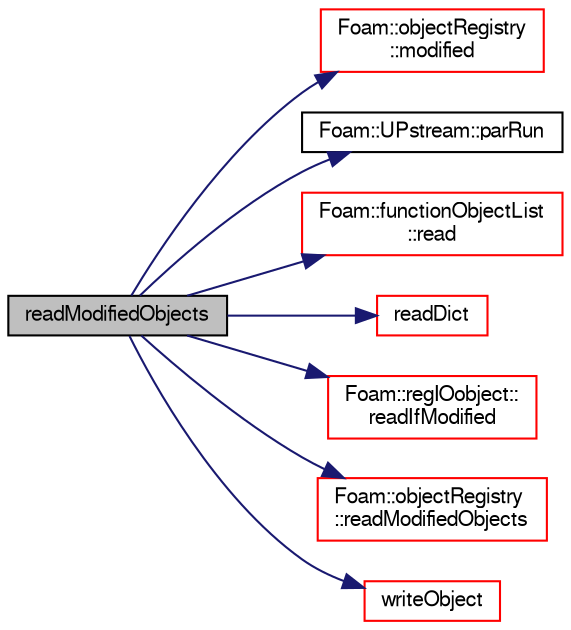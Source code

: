 digraph "readModifiedObjects"
{
  bgcolor="transparent";
  edge [fontname="FreeSans",fontsize="10",labelfontname="FreeSans",labelfontsize="10"];
  node [fontname="FreeSans",fontsize="10",shape=record];
  rankdir="LR";
  Node5418 [label="readModifiedObjects",height=0.2,width=0.4,color="black", fillcolor="grey75", style="filled", fontcolor="black"];
  Node5418 -> Node5419 [color="midnightblue",fontsize="10",style="solid",fontname="FreeSans"];
  Node5419 [label="Foam::objectRegistry\l::modified",height=0.2,width=0.4,color="red",URL="$a26326.html#a5146474f106b82e0ea2cc2e11653aca9",tooltip="Return true if any of the object&#39;s files have been modified. "];
  Node5418 -> Node5451 [color="midnightblue",fontsize="10",style="solid",fontname="FreeSans"];
  Node5451 [label="Foam::UPstream::parRun",height=0.2,width=0.4,color="black",URL="$a26270.html#adbb27f04b5705440fb8b09f278059011",tooltip="Is this a parallel run? "];
  Node5418 -> Node5637 [color="midnightblue",fontsize="10",style="solid",fontname="FreeSans"];
  Node5637 [label="Foam::functionObjectList\l::read",height=0.2,width=0.4,color="red",URL="$a26126.html#af816873151ddb0126e98bb2f914d8ed5",tooltip="Read and set the function objects if their data have changed. "];
  Node5418 -> Node5649 [color="midnightblue",fontsize="10",style="solid",fontname="FreeSans"];
  Node5649 [label="readDict",height=0.2,width=0.4,color="red",URL="$a26350.html#a09f8bbb748b599cf713fa2e07ec7e0b4",tooltip="Read the control dictionary and set the write controls etc. "];
  Node5418 -> Node5686 [color="midnightblue",fontsize="10",style="solid",fontname="FreeSans"];
  Node5686 [label="Foam::regIOobject::\lreadIfModified",height=0.2,width=0.4,color="red",URL="$a26334.html#ab3005060b61f06fc4dcee23a2597d20c",tooltip="Read object if modified (as set by call to modified) "];
  Node5418 -> Node5712 [color="midnightblue",fontsize="10",style="solid",fontname="FreeSans"];
  Node5712 [label="Foam::objectRegistry\l::readModifiedObjects",height=0.2,width=0.4,color="red",URL="$a26326.html#ad42b9316f3704237d26cd99245d49d61",tooltip="Read the objects that have been modified. "];
  Node5418 -> Node5713 [color="midnightblue",fontsize="10",style="solid",fontname="FreeSans"];
  Node5713 [label="writeObject",height=0.2,width=0.4,color="red",URL="$a26350.html#ad29090f3bdbff43fd95fa2d856219b5f",tooltip="Write using given format, version and compression. "];
}
